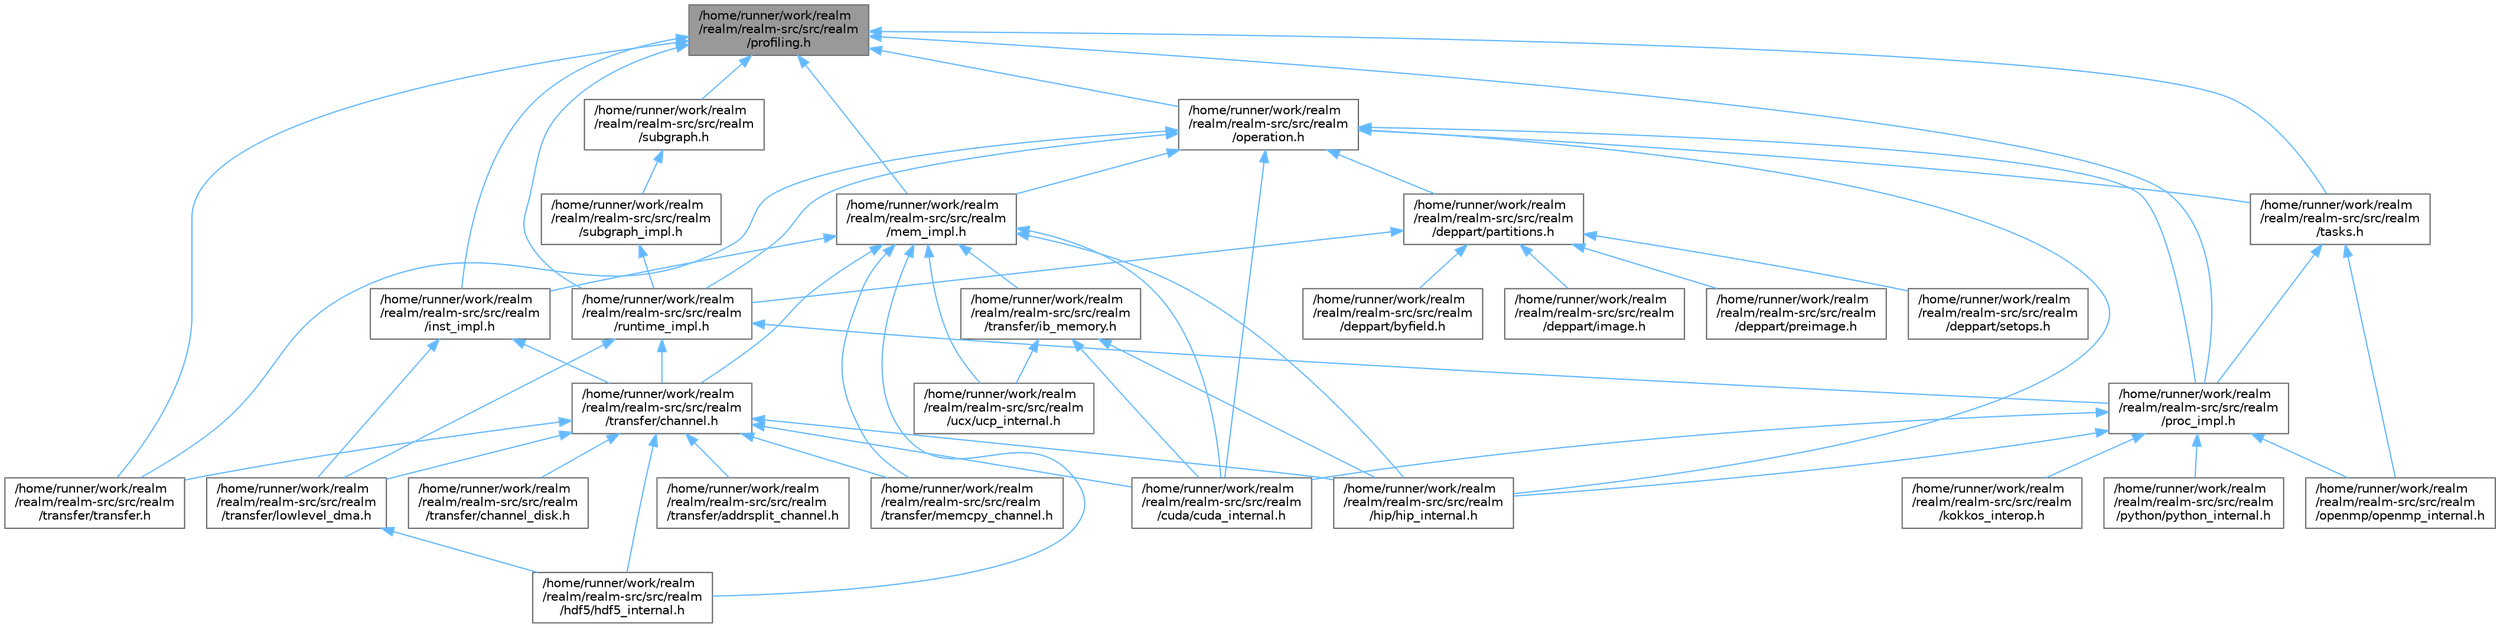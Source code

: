 digraph "/home/runner/work/realm/realm/realm-src/src/realm/profiling.h"
{
 // LATEX_PDF_SIZE
  bgcolor="transparent";
  edge [fontname=Helvetica,fontsize=10,labelfontname=Helvetica,labelfontsize=10];
  node [fontname=Helvetica,fontsize=10,shape=box,height=0.2,width=0.4];
  Node1 [id="Node000001",label="/home/runner/work/realm\l/realm/realm-src/src/realm\l/profiling.h",height=0.2,width=0.4,color="gray40", fillcolor="grey60", style="filled", fontcolor="black",tooltip=" "];
  Node1 -> Node2 [id="edge1_Node000001_Node000002",dir="back",color="steelblue1",style="solid",tooltip=" "];
  Node2 [id="Node000002",label="/home/runner/work/realm\l/realm/realm-src/src/realm\l/inst_impl.h",height=0.2,width=0.4,color="grey40", fillcolor="white", style="filled",URL="$inst__impl_8h.html",tooltip=" "];
  Node2 -> Node3 [id="edge2_Node000002_Node000003",dir="back",color="steelblue1",style="solid",tooltip=" "];
  Node3 [id="Node000003",label="/home/runner/work/realm\l/realm/realm-src/src/realm\l/transfer/channel.h",height=0.2,width=0.4,color="grey40", fillcolor="white", style="filled",URL="$channel_8h.html",tooltip=" "];
  Node3 -> Node4 [id="edge3_Node000003_Node000004",dir="back",color="steelblue1",style="solid",tooltip=" "];
  Node4 [id="Node000004",label="/home/runner/work/realm\l/realm/realm-src/src/realm\l/cuda/cuda_internal.h",height=0.2,width=0.4,color="grey40", fillcolor="white", style="filled",URL="$cuda__internal_8h.html",tooltip=" "];
  Node3 -> Node5 [id="edge4_Node000003_Node000005",dir="back",color="steelblue1",style="solid",tooltip=" "];
  Node5 [id="Node000005",label="/home/runner/work/realm\l/realm/realm-src/src/realm\l/hdf5/hdf5_internal.h",height=0.2,width=0.4,color="grey40", fillcolor="white", style="filled",URL="$hdf5__internal_8h.html",tooltip=" "];
  Node3 -> Node6 [id="edge5_Node000003_Node000006",dir="back",color="steelblue1",style="solid",tooltip=" "];
  Node6 [id="Node000006",label="/home/runner/work/realm\l/realm/realm-src/src/realm\l/hip/hip_internal.h",height=0.2,width=0.4,color="grey40", fillcolor="white", style="filled",URL="$hip__internal_8h.html",tooltip=" "];
  Node3 -> Node7 [id="edge6_Node000003_Node000007",dir="back",color="steelblue1",style="solid",tooltip=" "];
  Node7 [id="Node000007",label="/home/runner/work/realm\l/realm/realm-src/src/realm\l/transfer/addrsplit_channel.h",height=0.2,width=0.4,color="grey40", fillcolor="white", style="filled",URL="$addrsplit__channel_8h.html",tooltip=" "];
  Node3 -> Node8 [id="edge7_Node000003_Node000008",dir="back",color="steelblue1",style="solid",tooltip=" "];
  Node8 [id="Node000008",label="/home/runner/work/realm\l/realm/realm-src/src/realm\l/transfer/channel_disk.h",height=0.2,width=0.4,color="grey40", fillcolor="white", style="filled",URL="$channel__disk_8h.html",tooltip=" "];
  Node3 -> Node9 [id="edge8_Node000003_Node000009",dir="back",color="steelblue1",style="solid",tooltip=" "];
  Node9 [id="Node000009",label="/home/runner/work/realm\l/realm/realm-src/src/realm\l/transfer/lowlevel_dma.h",height=0.2,width=0.4,color="grey40", fillcolor="white", style="filled",URL="$lowlevel__dma_8h.html",tooltip=" "];
  Node9 -> Node5 [id="edge9_Node000009_Node000005",dir="back",color="steelblue1",style="solid",tooltip=" "];
  Node3 -> Node10 [id="edge10_Node000003_Node000010",dir="back",color="steelblue1",style="solid",tooltip=" "];
  Node10 [id="Node000010",label="/home/runner/work/realm\l/realm/realm-src/src/realm\l/transfer/memcpy_channel.h",height=0.2,width=0.4,color="grey40", fillcolor="white", style="filled",URL="$memcpy__channel_8h.html",tooltip=" "];
  Node3 -> Node11 [id="edge11_Node000003_Node000011",dir="back",color="steelblue1",style="solid",tooltip=" "];
  Node11 [id="Node000011",label="/home/runner/work/realm\l/realm/realm-src/src/realm\l/transfer/transfer.h",height=0.2,width=0.4,color="grey40", fillcolor="white", style="filled",URL="$transfer_8h.html",tooltip=" "];
  Node2 -> Node9 [id="edge12_Node000002_Node000009",dir="back",color="steelblue1",style="solid",tooltip=" "];
  Node1 -> Node12 [id="edge13_Node000001_Node000012",dir="back",color="steelblue1",style="solid",tooltip=" "];
  Node12 [id="Node000012",label="/home/runner/work/realm\l/realm/realm-src/src/realm\l/mem_impl.h",height=0.2,width=0.4,color="grey40", fillcolor="white", style="filled",URL="$mem__impl_8h.html",tooltip=" "];
  Node12 -> Node4 [id="edge14_Node000012_Node000004",dir="back",color="steelblue1",style="solid",tooltip=" "];
  Node12 -> Node5 [id="edge15_Node000012_Node000005",dir="back",color="steelblue1",style="solid",tooltip=" "];
  Node12 -> Node6 [id="edge16_Node000012_Node000006",dir="back",color="steelblue1",style="solid",tooltip=" "];
  Node12 -> Node2 [id="edge17_Node000012_Node000002",dir="back",color="steelblue1",style="solid",tooltip=" "];
  Node12 -> Node3 [id="edge18_Node000012_Node000003",dir="back",color="steelblue1",style="solid",tooltip=" "];
  Node12 -> Node13 [id="edge19_Node000012_Node000013",dir="back",color="steelblue1",style="solid",tooltip=" "];
  Node13 [id="Node000013",label="/home/runner/work/realm\l/realm/realm-src/src/realm\l/transfer/ib_memory.h",height=0.2,width=0.4,color="grey40", fillcolor="white", style="filled",URL="$ib__memory_8h.html",tooltip=" "];
  Node13 -> Node4 [id="edge20_Node000013_Node000004",dir="back",color="steelblue1",style="solid",tooltip=" "];
  Node13 -> Node6 [id="edge21_Node000013_Node000006",dir="back",color="steelblue1",style="solid",tooltip=" "];
  Node13 -> Node14 [id="edge22_Node000013_Node000014",dir="back",color="steelblue1",style="solid",tooltip=" "];
  Node14 [id="Node000014",label="/home/runner/work/realm\l/realm/realm-src/src/realm\l/ucx/ucp_internal.h",height=0.2,width=0.4,color="grey40", fillcolor="white", style="filled",URL="$ucp__internal_8h.html",tooltip=" "];
  Node12 -> Node10 [id="edge23_Node000012_Node000010",dir="back",color="steelblue1",style="solid",tooltip=" "];
  Node12 -> Node14 [id="edge24_Node000012_Node000014",dir="back",color="steelblue1",style="solid",tooltip=" "];
  Node1 -> Node15 [id="edge25_Node000001_Node000015",dir="back",color="steelblue1",style="solid",tooltip=" "];
  Node15 [id="Node000015",label="/home/runner/work/realm\l/realm/realm-src/src/realm\l/operation.h",height=0.2,width=0.4,color="grey40", fillcolor="white", style="filled",URL="$operation_8h.html",tooltip=" "];
  Node15 -> Node4 [id="edge26_Node000015_Node000004",dir="back",color="steelblue1",style="solid",tooltip=" "];
  Node15 -> Node16 [id="edge27_Node000015_Node000016",dir="back",color="steelblue1",style="solid",tooltip=" "];
  Node16 [id="Node000016",label="/home/runner/work/realm\l/realm/realm-src/src/realm\l/deppart/partitions.h",height=0.2,width=0.4,color="grey40", fillcolor="white", style="filled",URL="$partitions_8h.html",tooltip=" "];
  Node16 -> Node17 [id="edge28_Node000016_Node000017",dir="back",color="steelblue1",style="solid",tooltip=" "];
  Node17 [id="Node000017",label="/home/runner/work/realm\l/realm/realm-src/src/realm\l/deppart/byfield.h",height=0.2,width=0.4,color="grey40", fillcolor="white", style="filled",URL="$byfield_8h.html",tooltip=" "];
  Node16 -> Node18 [id="edge29_Node000016_Node000018",dir="back",color="steelblue1",style="solid",tooltip=" "];
  Node18 [id="Node000018",label="/home/runner/work/realm\l/realm/realm-src/src/realm\l/deppart/image.h",height=0.2,width=0.4,color="grey40", fillcolor="white", style="filled",URL="$image_8h.html",tooltip=" "];
  Node16 -> Node19 [id="edge30_Node000016_Node000019",dir="back",color="steelblue1",style="solid",tooltip=" "];
  Node19 [id="Node000019",label="/home/runner/work/realm\l/realm/realm-src/src/realm\l/deppart/preimage.h",height=0.2,width=0.4,color="grey40", fillcolor="white", style="filled",URL="$preimage_8h.html",tooltip=" "];
  Node16 -> Node20 [id="edge31_Node000016_Node000020",dir="back",color="steelblue1",style="solid",tooltip=" "];
  Node20 [id="Node000020",label="/home/runner/work/realm\l/realm/realm-src/src/realm\l/deppart/setops.h",height=0.2,width=0.4,color="grey40", fillcolor="white", style="filled",URL="$setops_8h.html",tooltip=" "];
  Node16 -> Node21 [id="edge32_Node000016_Node000021",dir="back",color="steelblue1",style="solid",tooltip=" "];
  Node21 [id="Node000021",label="/home/runner/work/realm\l/realm/realm-src/src/realm\l/runtime_impl.h",height=0.2,width=0.4,color="grey40", fillcolor="white", style="filled",URL="$runtime__impl_8h.html",tooltip=" "];
  Node21 -> Node22 [id="edge33_Node000021_Node000022",dir="back",color="steelblue1",style="solid",tooltip=" "];
  Node22 [id="Node000022",label="/home/runner/work/realm\l/realm/realm-src/src/realm\l/proc_impl.h",height=0.2,width=0.4,color="grey40", fillcolor="white", style="filled",URL="$proc__impl_8h.html",tooltip=" "];
  Node22 -> Node4 [id="edge34_Node000022_Node000004",dir="back",color="steelblue1",style="solid",tooltip=" "];
  Node22 -> Node6 [id="edge35_Node000022_Node000006",dir="back",color="steelblue1",style="solid",tooltip=" "];
  Node22 -> Node23 [id="edge36_Node000022_Node000023",dir="back",color="steelblue1",style="solid",tooltip=" "];
  Node23 [id="Node000023",label="/home/runner/work/realm\l/realm/realm-src/src/realm\l/kokkos_interop.h",height=0.2,width=0.4,color="grey40", fillcolor="white", style="filled",URL="$kokkos__interop_8h.html",tooltip=" "];
  Node22 -> Node24 [id="edge37_Node000022_Node000024",dir="back",color="steelblue1",style="solid",tooltip=" "];
  Node24 [id="Node000024",label="/home/runner/work/realm\l/realm/realm-src/src/realm\l/openmp/openmp_internal.h",height=0.2,width=0.4,color="grey40", fillcolor="white", style="filled",URL="$openmp__internal_8h.html",tooltip=" "];
  Node22 -> Node25 [id="edge38_Node000022_Node000025",dir="back",color="steelblue1",style="solid",tooltip=" "];
  Node25 [id="Node000025",label="/home/runner/work/realm\l/realm/realm-src/src/realm\l/python/python_internal.h",height=0.2,width=0.4,color="grey40", fillcolor="white", style="filled",URL="$python__internal_8h.html",tooltip=" "];
  Node21 -> Node3 [id="edge39_Node000021_Node000003",dir="back",color="steelblue1",style="solid",tooltip=" "];
  Node21 -> Node9 [id="edge40_Node000021_Node000009",dir="back",color="steelblue1",style="solid",tooltip=" "];
  Node15 -> Node6 [id="edge41_Node000015_Node000006",dir="back",color="steelblue1",style="solid",tooltip=" "];
  Node15 -> Node12 [id="edge42_Node000015_Node000012",dir="back",color="steelblue1",style="solid",tooltip=" "];
  Node15 -> Node22 [id="edge43_Node000015_Node000022",dir="back",color="steelblue1",style="solid",tooltip=" "];
  Node15 -> Node21 [id="edge44_Node000015_Node000021",dir="back",color="steelblue1",style="solid",tooltip=" "];
  Node15 -> Node26 [id="edge45_Node000015_Node000026",dir="back",color="steelblue1",style="solid",tooltip=" "];
  Node26 [id="Node000026",label="/home/runner/work/realm\l/realm/realm-src/src/realm\l/tasks.h",height=0.2,width=0.4,color="grey40", fillcolor="white", style="filled",URL="$tasks_8h.html",tooltip=" "];
  Node26 -> Node24 [id="edge46_Node000026_Node000024",dir="back",color="steelblue1",style="solid",tooltip=" "];
  Node26 -> Node22 [id="edge47_Node000026_Node000022",dir="back",color="steelblue1",style="solid",tooltip=" "];
  Node15 -> Node11 [id="edge48_Node000015_Node000011",dir="back",color="steelblue1",style="solid",tooltip=" "];
  Node1 -> Node22 [id="edge49_Node000001_Node000022",dir="back",color="steelblue1",style="solid",tooltip=" "];
  Node1 -> Node21 [id="edge50_Node000001_Node000021",dir="back",color="steelblue1",style="solid",tooltip=" "];
  Node1 -> Node27 [id="edge51_Node000001_Node000027",dir="back",color="steelblue1",style="solid",tooltip=" "];
  Node27 [id="Node000027",label="/home/runner/work/realm\l/realm/realm-src/src/realm\l/subgraph.h",height=0.2,width=0.4,color="grey40", fillcolor="white", style="filled",URL="$subgraph_8h.html",tooltip=" "];
  Node27 -> Node28 [id="edge52_Node000027_Node000028",dir="back",color="steelblue1",style="solid",tooltip=" "];
  Node28 [id="Node000028",label="/home/runner/work/realm\l/realm/realm-src/src/realm\l/subgraph_impl.h",height=0.2,width=0.4,color="grey40", fillcolor="white", style="filled",URL="$subgraph__impl_8h.html",tooltip=" "];
  Node28 -> Node21 [id="edge53_Node000028_Node000021",dir="back",color="steelblue1",style="solid",tooltip=" "];
  Node1 -> Node26 [id="edge54_Node000001_Node000026",dir="back",color="steelblue1",style="solid",tooltip=" "];
  Node1 -> Node11 [id="edge55_Node000001_Node000011",dir="back",color="steelblue1",style="solid",tooltip=" "];
}
